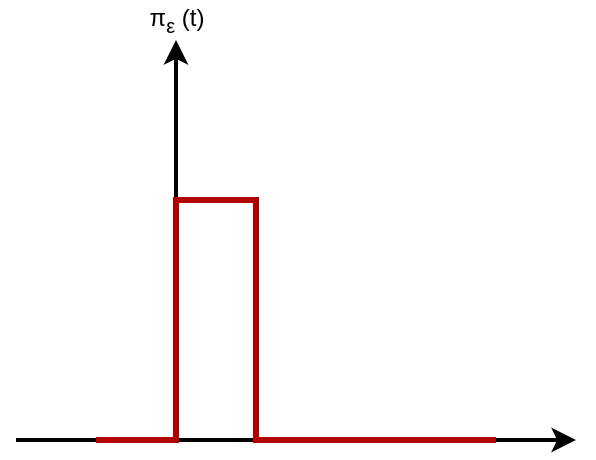 <mxfile version="13.1.5" type="github">
  <diagram id="eQEuf8rNbThD-bJ0EaV7" name="Page-1">
    <mxGraphModel dx="813" dy="435" grid="1" gridSize="10" guides="1" tooltips="1" connect="1" arrows="1" fold="1" page="1" pageScale="1" pageWidth="1169" pageHeight="827" math="0" shadow="0">
      <root>
        <mxCell id="0" />
        <mxCell id="1" parent="0" />
        <mxCell id="JdSP5R1FkzccEM1CHt7P-1" value="" style="endArrow=classic;html=1;strokeWidth=2;" edge="1" parent="1">
          <mxGeometry width="50" height="50" relative="1" as="geometry">
            <mxPoint x="560" y="440" as="sourcePoint" />
            <mxPoint x="560" y="240" as="targetPoint" />
          </mxGeometry>
        </mxCell>
        <mxCell id="JdSP5R1FkzccEM1CHt7P-2" value="" style="endArrow=classic;html=1;strokeWidth=2;" edge="1" parent="1">
          <mxGeometry width="50" height="50" relative="1" as="geometry">
            <mxPoint x="480" y="440" as="sourcePoint" />
            <mxPoint x="760" y="440" as="targetPoint" />
          </mxGeometry>
        </mxCell>
        <mxCell id="JdSP5R1FkzccEM1CHt7P-6" value="" style="endArrow=none;html=1;strokeWidth=3;fillColor=#e51400;strokeColor=#B20000;rounded=0;" edge="1" parent="1">
          <mxGeometry width="50" height="50" relative="1" as="geometry">
            <mxPoint x="520" y="440" as="sourcePoint" />
            <mxPoint x="720" y="440" as="targetPoint" />
            <Array as="points">
              <mxPoint x="560" y="440" />
              <mxPoint x="560" y="320" />
              <mxPoint x="600" y="320" />
              <mxPoint x="600" y="440" />
            </Array>
          </mxGeometry>
        </mxCell>
        <mxCell id="JdSP5R1FkzccEM1CHt7P-20" value="π&lt;sub&gt;ε&lt;/sub&gt; (t)" style="text;html=1;align=center;verticalAlign=middle;resizable=0;points=[];autosize=1;" vertex="1" parent="1">
          <mxGeometry x="540" y="220" width="40" height="20" as="geometry" />
        </mxCell>
      </root>
    </mxGraphModel>
  </diagram>
</mxfile>
